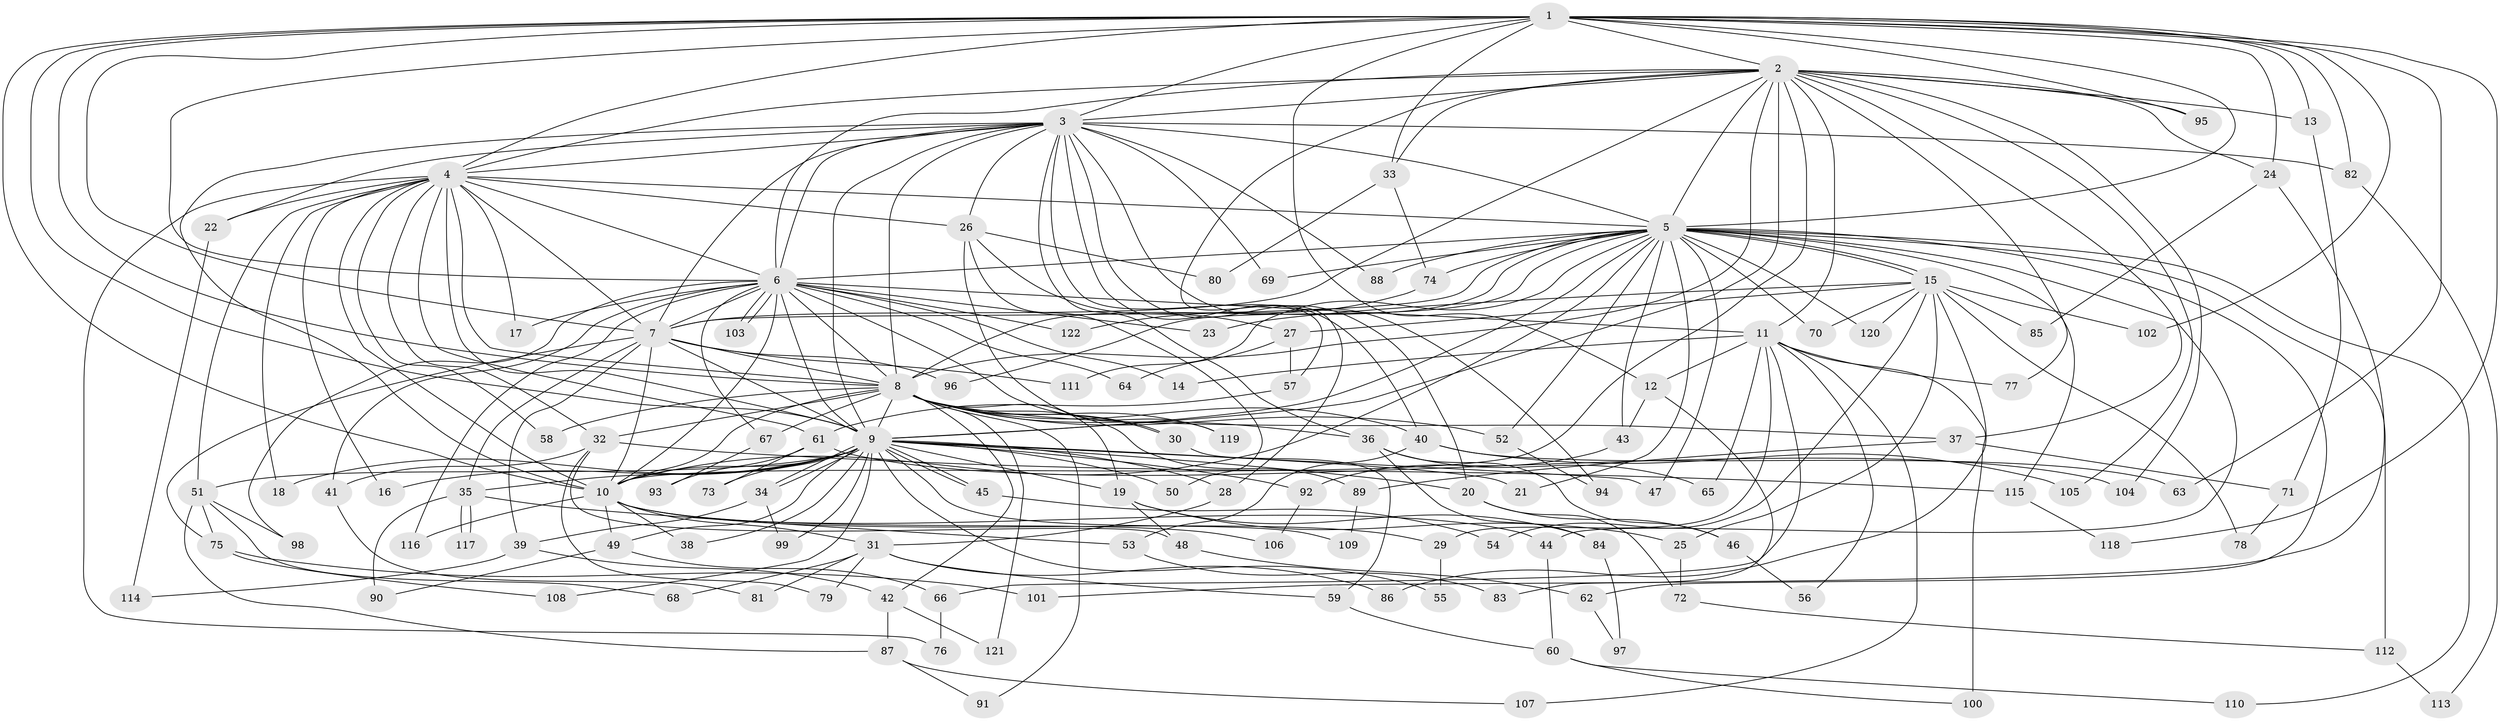 // Generated by graph-tools (version 1.1) at 2025/34/03/09/25 02:34:45]
// undirected, 122 vertices, 269 edges
graph export_dot {
graph [start="1"]
  node [color=gray90,style=filled];
  1;
  2;
  3;
  4;
  5;
  6;
  7;
  8;
  9;
  10;
  11;
  12;
  13;
  14;
  15;
  16;
  17;
  18;
  19;
  20;
  21;
  22;
  23;
  24;
  25;
  26;
  27;
  28;
  29;
  30;
  31;
  32;
  33;
  34;
  35;
  36;
  37;
  38;
  39;
  40;
  41;
  42;
  43;
  44;
  45;
  46;
  47;
  48;
  49;
  50;
  51;
  52;
  53;
  54;
  55;
  56;
  57;
  58;
  59;
  60;
  61;
  62;
  63;
  64;
  65;
  66;
  67;
  68;
  69;
  70;
  71;
  72;
  73;
  74;
  75;
  76;
  77;
  78;
  79;
  80;
  81;
  82;
  83;
  84;
  85;
  86;
  87;
  88;
  89;
  90;
  91;
  92;
  93;
  94;
  95;
  96;
  97;
  98;
  99;
  100;
  101;
  102;
  103;
  104;
  105;
  106;
  107;
  108;
  109;
  110;
  111;
  112;
  113;
  114;
  115;
  116;
  117;
  118;
  119;
  120;
  121;
  122;
  1 -- 2;
  1 -- 3;
  1 -- 4;
  1 -- 5;
  1 -- 6;
  1 -- 7;
  1 -- 8;
  1 -- 9;
  1 -- 10;
  1 -- 12;
  1 -- 13;
  1 -- 24;
  1 -- 33;
  1 -- 63;
  1 -- 82;
  1 -- 95;
  1 -- 102;
  1 -- 118;
  2 -- 3;
  2 -- 4;
  2 -- 5;
  2 -- 6;
  2 -- 7;
  2 -- 8;
  2 -- 9;
  2 -- 10;
  2 -- 11;
  2 -- 13;
  2 -- 24;
  2 -- 28;
  2 -- 33;
  2 -- 37;
  2 -- 77;
  2 -- 95;
  2 -- 104;
  2 -- 105;
  3 -- 4;
  3 -- 5;
  3 -- 6;
  3 -- 7;
  3 -- 8;
  3 -- 9;
  3 -- 10;
  3 -- 20;
  3 -- 22;
  3 -- 26;
  3 -- 36;
  3 -- 40;
  3 -- 57;
  3 -- 69;
  3 -- 82;
  3 -- 88;
  3 -- 94;
  4 -- 5;
  4 -- 6;
  4 -- 7;
  4 -- 8;
  4 -- 9;
  4 -- 10;
  4 -- 16;
  4 -- 17;
  4 -- 18;
  4 -- 22;
  4 -- 26;
  4 -- 32;
  4 -- 51;
  4 -- 58;
  4 -- 61;
  4 -- 76;
  5 -- 6;
  5 -- 7;
  5 -- 8;
  5 -- 9;
  5 -- 10;
  5 -- 15;
  5 -- 15;
  5 -- 21;
  5 -- 43;
  5 -- 44;
  5 -- 47;
  5 -- 52;
  5 -- 62;
  5 -- 69;
  5 -- 70;
  5 -- 74;
  5 -- 88;
  5 -- 96;
  5 -- 110;
  5 -- 111;
  5 -- 112;
  5 -- 115;
  5 -- 120;
  6 -- 7;
  6 -- 8;
  6 -- 9;
  6 -- 10;
  6 -- 11;
  6 -- 14;
  6 -- 17;
  6 -- 23;
  6 -- 30;
  6 -- 41;
  6 -- 64;
  6 -- 67;
  6 -- 98;
  6 -- 103;
  6 -- 103;
  6 -- 116;
  6 -- 122;
  7 -- 8;
  7 -- 9;
  7 -- 10;
  7 -- 35;
  7 -- 39;
  7 -- 75;
  7 -- 96;
  7 -- 111;
  8 -- 9;
  8 -- 10;
  8 -- 19;
  8 -- 30;
  8 -- 32;
  8 -- 36;
  8 -- 37;
  8 -- 40;
  8 -- 42;
  8 -- 52;
  8 -- 58;
  8 -- 67;
  8 -- 89;
  8 -- 91;
  8 -- 119;
  8 -- 121;
  9 -- 10;
  9 -- 16;
  9 -- 18;
  9 -- 19;
  9 -- 20;
  9 -- 21;
  9 -- 28;
  9 -- 34;
  9 -- 34;
  9 -- 35;
  9 -- 38;
  9 -- 45;
  9 -- 45;
  9 -- 47;
  9 -- 49;
  9 -- 50;
  9 -- 51;
  9 -- 55;
  9 -- 73;
  9 -- 92;
  9 -- 99;
  9 -- 108;
  9 -- 109;
  10 -- 29;
  10 -- 31;
  10 -- 38;
  10 -- 44;
  10 -- 49;
  10 -- 106;
  10 -- 116;
  11 -- 12;
  11 -- 14;
  11 -- 29;
  11 -- 56;
  11 -- 65;
  11 -- 66;
  11 -- 77;
  11 -- 100;
  11 -- 107;
  12 -- 43;
  12 -- 83;
  13 -- 71;
  15 -- 23;
  15 -- 25;
  15 -- 27;
  15 -- 54;
  15 -- 70;
  15 -- 78;
  15 -- 85;
  15 -- 86;
  15 -- 102;
  15 -- 120;
  19 -- 25;
  19 -- 48;
  19 -- 84;
  20 -- 46;
  20 -- 72;
  22 -- 114;
  24 -- 85;
  24 -- 101;
  25 -- 72;
  26 -- 27;
  26 -- 50;
  26 -- 80;
  26 -- 119;
  27 -- 57;
  27 -- 64;
  28 -- 31;
  29 -- 55;
  30 -- 59;
  31 -- 59;
  31 -- 68;
  31 -- 79;
  31 -- 81;
  31 -- 86;
  32 -- 41;
  32 -- 48;
  32 -- 79;
  32 -- 115;
  33 -- 74;
  33 -- 80;
  34 -- 39;
  34 -- 99;
  35 -- 53;
  35 -- 90;
  35 -- 117;
  35 -- 117;
  36 -- 46;
  36 -- 65;
  36 -- 84;
  37 -- 71;
  37 -- 89;
  39 -- 42;
  39 -- 114;
  40 -- 53;
  40 -- 63;
  40 -- 105;
  41 -- 81;
  42 -- 87;
  42 -- 121;
  43 -- 92;
  44 -- 60;
  45 -- 54;
  46 -- 56;
  48 -- 62;
  49 -- 66;
  49 -- 90;
  51 -- 68;
  51 -- 75;
  51 -- 87;
  51 -- 98;
  52 -- 94;
  53 -- 83;
  57 -- 61;
  59 -- 60;
  60 -- 100;
  60 -- 110;
  61 -- 73;
  61 -- 93;
  61 -- 104;
  62 -- 97;
  66 -- 76;
  67 -- 93;
  71 -- 78;
  72 -- 112;
  74 -- 122;
  75 -- 101;
  75 -- 108;
  82 -- 113;
  84 -- 97;
  87 -- 91;
  87 -- 107;
  89 -- 109;
  92 -- 106;
  112 -- 113;
  115 -- 118;
}
